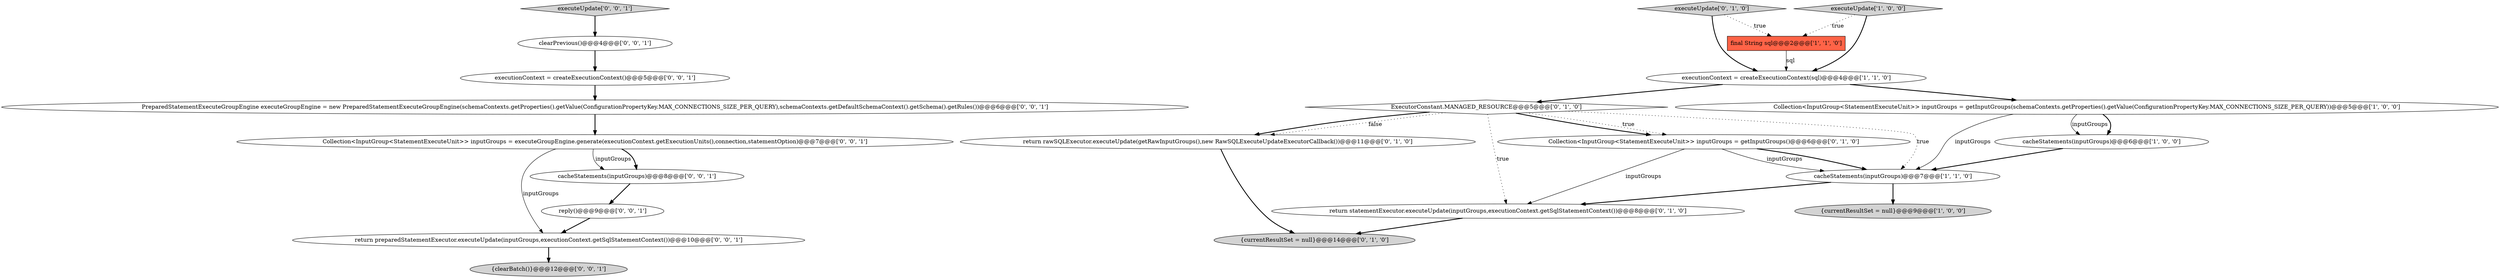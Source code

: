 digraph {
20 [style = filled, label = "PreparedStatementExecuteGroupEngine executeGroupEngine = new PreparedStatementExecuteGroupEngine(schemaContexts.getProperties().getValue(ConfigurationPropertyKey.MAX_CONNECTIONS_SIZE_PER_QUERY),schemaContexts.getDefaultSchemaContext().getSchema().getRules())@@@6@@@['0', '0', '1']", fillcolor = white, shape = ellipse image = "AAA0AAABBB3BBB"];
17 [style = filled, label = "clearPrevious()@@@4@@@['0', '0', '1']", fillcolor = white, shape = ellipse image = "AAA0AAABBB3BBB"];
21 [style = filled, label = "return preparedStatementExecutor.executeUpdate(inputGroups,executionContext.getSqlStatementContext())@@@10@@@['0', '0', '1']", fillcolor = white, shape = ellipse image = "AAA0AAABBB3BBB"];
14 [style = filled, label = "executionContext = createExecutionContext()@@@5@@@['0', '0', '1']", fillcolor = white, shape = ellipse image = "AAA0AAABBB3BBB"];
15 [style = filled, label = "executeUpdate['0', '0', '1']", fillcolor = lightgray, shape = diamond image = "AAA0AAABBB3BBB"];
2 [style = filled, label = "{currentResultSet = null}@@@9@@@['1', '0', '0']", fillcolor = lightgray, shape = ellipse image = "AAA0AAABBB1BBB"];
8 [style = filled, label = "return rawSQLExecutor.executeUpdate(getRawInputGroups(),new RawSQLExecuteUpdateExecutorCallback())@@@11@@@['0', '1', '0']", fillcolor = white, shape = ellipse image = "AAA1AAABBB2BBB"];
16 [style = filled, label = "cacheStatements(inputGroups)@@@8@@@['0', '0', '1']", fillcolor = white, shape = ellipse image = "AAA0AAABBB3BBB"];
9 [style = filled, label = "Collection<InputGroup<StatementExecuteUnit>> inputGroups = getInputGroups()@@@6@@@['0', '1', '0']", fillcolor = white, shape = ellipse image = "AAA1AAABBB2BBB"];
13 [style = filled, label = "{clearBatch()}@@@12@@@['0', '0', '1']", fillcolor = lightgray, shape = ellipse image = "AAA0AAABBB3BBB"];
6 [style = filled, label = "cacheStatements(inputGroups)@@@7@@@['1', '1', '0']", fillcolor = white, shape = ellipse image = "AAA0AAABBB1BBB"];
4 [style = filled, label = "Collection<InputGroup<StatementExecuteUnit>> inputGroups = getInputGroups(schemaContexts.getProperties().getValue(ConfigurationPropertyKey.MAX_CONNECTIONS_SIZE_PER_QUERY))@@@5@@@['1', '0', '0']", fillcolor = white, shape = ellipse image = "AAA0AAABBB1BBB"];
12 [style = filled, label = "executeUpdate['0', '1', '0']", fillcolor = lightgray, shape = diamond image = "AAA0AAABBB2BBB"];
11 [style = filled, label = "return statementExecutor.executeUpdate(inputGroups,executionContext.getSqlStatementContext())@@@8@@@['0', '1', '0']", fillcolor = white, shape = ellipse image = "AAA0AAABBB2BBB"];
19 [style = filled, label = "Collection<InputGroup<StatementExecuteUnit>> inputGroups = executeGroupEngine.generate(executionContext.getExecutionUnits(),connection,statementOption)@@@7@@@['0', '0', '1']", fillcolor = white, shape = ellipse image = "AAA0AAABBB3BBB"];
3 [style = filled, label = "executeUpdate['1', '0', '0']", fillcolor = lightgray, shape = diamond image = "AAA0AAABBB1BBB"];
7 [style = filled, label = "ExecutorConstant.MANAGED_RESOURCE@@@5@@@['0', '1', '0']", fillcolor = white, shape = diamond image = "AAA0AAABBB2BBB"];
18 [style = filled, label = "reply()@@@9@@@['0', '0', '1']", fillcolor = white, shape = ellipse image = "AAA0AAABBB3BBB"];
10 [style = filled, label = "{currentResultSet = null}@@@14@@@['0', '1', '0']", fillcolor = lightgray, shape = ellipse image = "AAA0AAABBB2BBB"];
5 [style = filled, label = "cacheStatements(inputGroups)@@@6@@@['1', '0', '0']", fillcolor = white, shape = ellipse image = "AAA0AAABBB1BBB"];
1 [style = filled, label = "executionContext = createExecutionContext(sql)@@@4@@@['1', '1', '0']", fillcolor = white, shape = ellipse image = "AAA0AAABBB1BBB"];
0 [style = filled, label = "final String sql@@@2@@@['1', '1', '0']", fillcolor = tomato, shape = box image = "AAA0AAABBB1BBB"];
19->21 [style = solid, label="inputGroups"];
7->8 [style = bold, label=""];
9->11 [style = solid, label="inputGroups"];
7->9 [style = bold, label=""];
16->18 [style = bold, label=""];
6->11 [style = bold, label=""];
4->5 [style = bold, label=""];
12->0 [style = dotted, label="true"];
12->1 [style = bold, label=""];
19->16 [style = solid, label="inputGroups"];
17->14 [style = bold, label=""];
7->9 [style = dotted, label="true"];
3->1 [style = bold, label=""];
6->2 [style = bold, label=""];
20->19 [style = bold, label=""];
9->6 [style = bold, label=""];
3->0 [style = dotted, label="true"];
7->6 [style = dotted, label="true"];
19->16 [style = bold, label=""];
7->11 [style = dotted, label="true"];
0->1 [style = solid, label="sql"];
11->10 [style = bold, label=""];
9->6 [style = solid, label="inputGroups"];
1->4 [style = bold, label=""];
4->5 [style = solid, label="inputGroups"];
18->21 [style = bold, label=""];
7->8 [style = dotted, label="false"];
4->6 [style = solid, label="inputGroups"];
1->7 [style = bold, label=""];
8->10 [style = bold, label=""];
14->20 [style = bold, label=""];
5->6 [style = bold, label=""];
21->13 [style = bold, label=""];
15->17 [style = bold, label=""];
}
